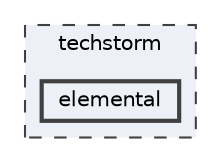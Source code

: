 digraph "techstorm/elemental"
{
 // LATEX_PDF_SIZE
  bgcolor="transparent";
  edge [fontname=Helvetica,fontsize=10,labelfontname=Helvetica,labelfontsize=10];
  node [fontname=Helvetica,fontsize=10,shape=box,height=0.2,width=0.4];
  compound=true
  subgraph clusterdir_8dd29cea68de92b9e200250b3bbc73cb {
    graph [ bgcolor="#edf0f7", pencolor="grey25", label="techstorm", fontname=Helvetica,fontsize=10 style="filled,dashed", URL="dir_8dd29cea68de92b9e200250b3bbc73cb.html",tooltip=""]
  dir_3d040561ea428c3ce9df9242c36bbc73 [label="elemental", fillcolor="#edf0f7", color="grey25", style="filled,bold", URL="dir_3d040561ea428c3ce9df9242c36bbc73.html",tooltip=""];
  }
}

